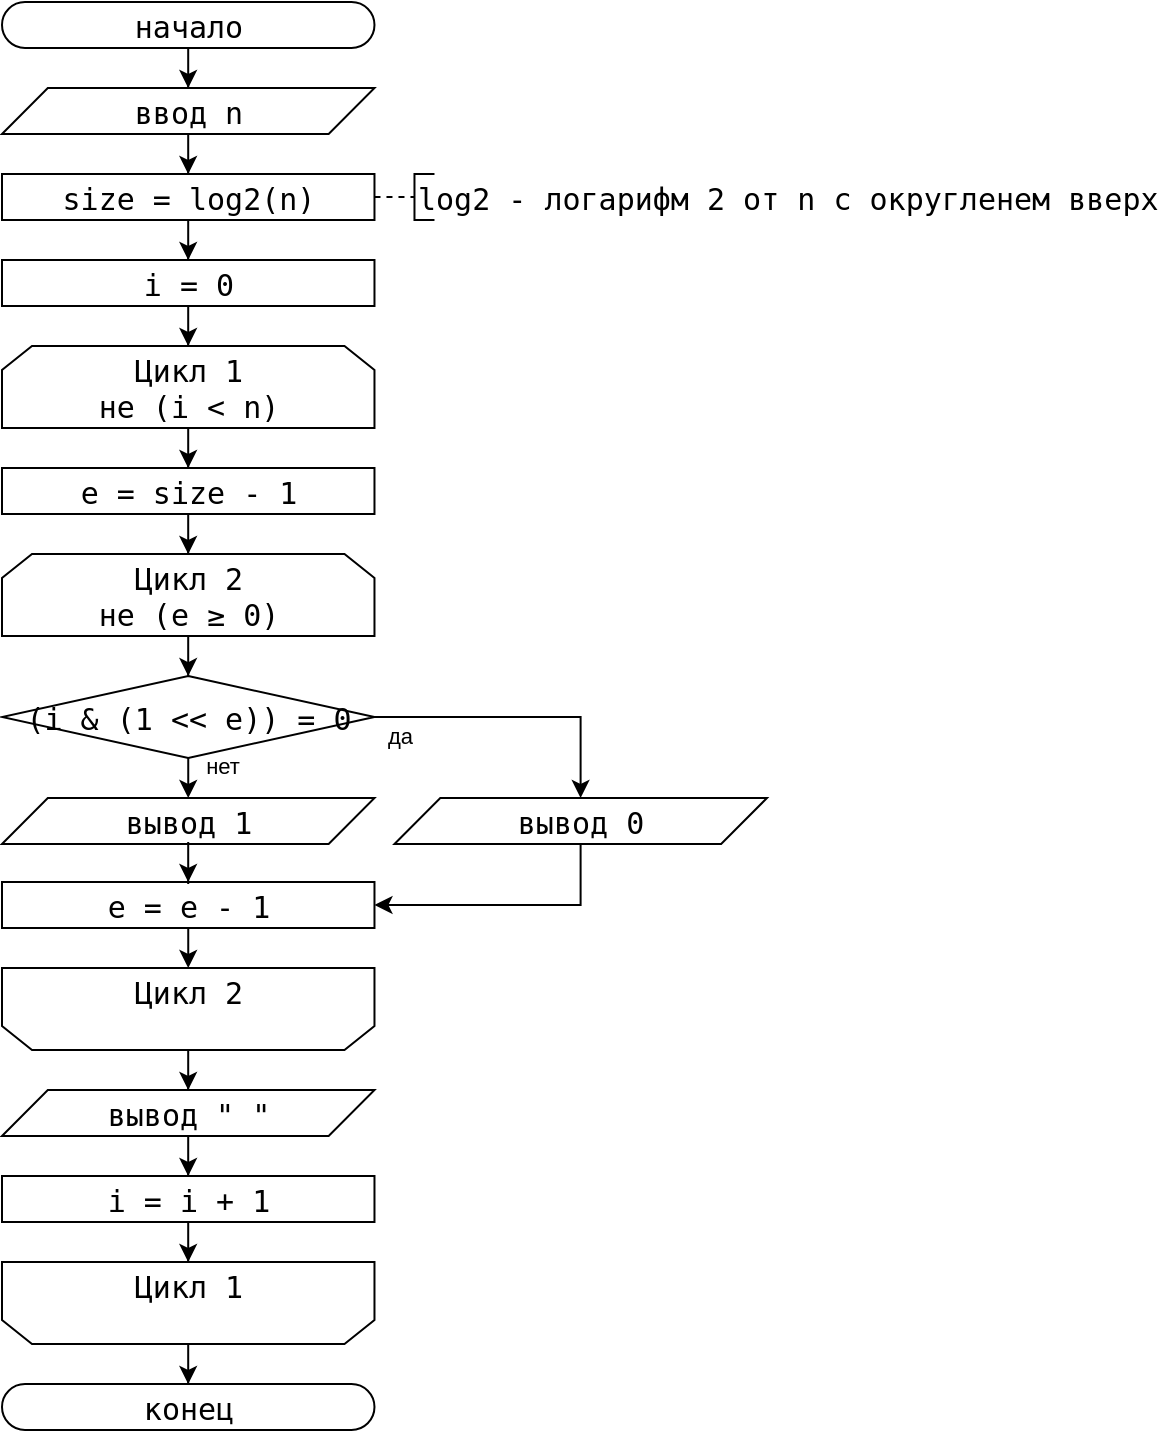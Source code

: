 <mxfile version="24.7.17">
  <diagram id="page1" name="Page-1">
    <mxGraphModel dx="1793" dy="1098" grid="1" gridSize="10" guides="1" tooltips="1" connect="1" arrows="1" fold="1" page="1" pageScale="1" pageWidth="827" pageHeight="1169" math="0" shadow="0">
      <root>
        <mxCell id="0" />
        <mxCell id="1" parent="0" />
        <mxCell id="19" value="начало" style="fontSize=15;strokeWidth=1;html=1;glass=0;shadow=0;fontFamily=monospace;arcSize=987;rounded=1;absoluteArcSize=1;" parent="1" vertex="1">
          <mxGeometry width="186.239" height="23" as="geometry" />
        </mxCell>
        <mxCell id="2" value="ввод n" style="fontSize=15;strokeWidth=1;html=1;glass=0;shadow=0;fontFamily=monospace;shape=parallelogram;perimeter=parallelogramPerimeter;size=0.123;" parent="1" vertex="1">
          <mxGeometry y="43" width="186.239" height="23" as="geometry" />
        </mxCell>
        <mxCell id="arrow-0" style="fontSize=15;strokeWidth=1;html=1;glass=0;shadow=0;rounded=0;orthogonalLoop=1;jettySize=auto;jumpStyle=sharp;edgeStyle=orthogonalEdgeStyle;" parent="1" source="19" target="2" edge="1">
          <mxGeometry relative="1" as="geometry" />
        </mxCell>
        <mxCell id="3" value="size = log2(n)" style="fontSize=15;strokeWidth=1;html=1;glass=0;shadow=0;fontFamily=monospace;" parent="1" vertex="1">
          <mxGeometry y="86" width="186.239" height="23" as="geometry" />
        </mxCell>
        <mxCell id="comment-3" value=" log2 - логарифм 2 от n с округленем вверх" style="fontSize=15;strokeWidth=1;html=1;glass=0;shadow=0;shape=mxgraph.flowchart.annotation_1;align=left;pointerEvents=1;hachureGap=4;fontFamily=monospace;" parent="1" vertex="1">
          <mxGeometry x="206.239" y="86" width="10" height="23" as="geometry" />
        </mxCell>
        <mxCell id="arrow-1" style="fontSize=15;strokeWidth=1;html=1;glass=0;shadow=0;rounded=0;orthogonalLoop=1;jettySize=auto;jumpStyle=sharp;dashed=1;endArrow=none;" parent="1" source="3" target="comment-3" edge="1">
          <mxGeometry relative="1" as="geometry" />
        </mxCell>
        <mxCell id="arrow-2" style="fontSize=15;strokeWidth=1;html=1;glass=0;shadow=0;rounded=0;orthogonalLoop=1;jettySize=auto;jumpStyle=sharp;edgeStyle=orthogonalEdgeStyle;" parent="1" source="2" target="3" edge="1">
          <mxGeometry relative="1" as="geometry" />
        </mxCell>
        <mxCell id="5" value="i = 0" style="fontSize=15;strokeWidth=1;html=1;glass=0;shadow=0;fontFamily=monospace;" parent="1" vertex="1">
          <mxGeometry y="129" width="186.239" height="23" as="geometry" />
        </mxCell>
        <mxCell id="arrow-3" style="fontSize=15;strokeWidth=1;html=1;glass=0;shadow=0;rounded=0;orthogonalLoop=1;jettySize=auto;jumpStyle=sharp;edgeStyle=orthogonalEdgeStyle;" parent="1" source="3" target="5" edge="1">
          <mxGeometry relative="1" as="geometry" />
        </mxCell>
        <mxCell id="9" value="e = size - 1" style="fontSize=15;strokeWidth=1;html=1;glass=0;shadow=0;fontFamily=monospace;" parent="1" vertex="1">
          <mxGeometry y="233" width="186.239" height="23" as="geometry" />
        </mxCell>
        <mxCell id="arrow-4" style="fontSize=15;strokeWidth=1;html=1;glass=0;shadow=0;rounded=0;orthogonalLoop=1;jettySize=auto;jumpStyle=sharp;edgeStyle=orthogonalEdgeStyle;" parent="1" source="7" target="9" edge="1">
          <mxGeometry relative="1" as="geometry" />
        </mxCell>
        <mxCell id="13" value="вывод 0" style="fontSize=15;strokeWidth=1;html=1;glass=0;shadow=0;fontFamily=monospace;shape=parallelogram;perimeter=parallelogramPerimeter;size=0.123;" parent="1" vertex="1">
          <mxGeometry x="196.239" y="398" width="186.239" height="23" as="geometry" />
        </mxCell>
        <mxCell id="arrow-5" style="fontSize=15;strokeWidth=1;html=1;glass=0;shadow=0;rounded=0;orthogonalLoop=1;jettySize=auto;jumpStyle=sharp;edgeStyle=orthogonalEdgeStyle;" parent="1" source="12" target="13" edge="1">
          <mxGeometry relative="1" as="geometry" />
        </mxCell>
        <mxCell id="label-5" value="да" style="fontSize=15;strokeWidth=1;html=1;glass=0;shadow=0;edgeLabel;align=left;verticalAlign=top;resizable=0;points=[];" parent="arrow-5" vertex="1" connectable="0">
          <mxGeometry x="-1" y="-1" relative="1" as="geometry">
            <mxPoint x="5" y="-5" as="offset" />
          </mxGeometry>
        </mxCell>
        <mxCell id="14" value="вывод 1" style="fontSize=15;strokeWidth=1;html=1;glass=0;shadow=0;fontFamily=monospace;shape=parallelogram;perimeter=parallelogramPerimeter;size=0.123;" parent="1" vertex="1">
          <mxGeometry y="398" width="186.239" height="23" as="geometry" />
        </mxCell>
        <mxCell id="Gh2XRXGt75pB-TcHv5uL-20" style="edgeStyle=orthogonalEdgeStyle;rounded=0;orthogonalLoop=1;jettySize=auto;html=1;exitX=0.5;exitY=1;exitDx=0;exitDy=0;entryX=0.5;entryY=0;entryDx=0;entryDy=0;" edge="1" parent="1" source="12" target="14">
          <mxGeometry relative="1" as="geometry" />
        </mxCell>
        <mxCell id="Gh2XRXGt75pB-TcHv5uL-22" value="нет" style="edgeLabel;html=1;align=center;verticalAlign=middle;resizable=0;points=[];" vertex="1" connectable="0" parent="Gh2XRXGt75pB-TcHv5uL-20">
          <mxGeometry x="-0.674" relative="1" as="geometry">
            <mxPoint x="17" as="offset" />
          </mxGeometry>
        </mxCell>
        <mxCell id="12" value="(i &amp;amp; (1 &amp;lt;&amp;lt; e)) = 0" style="fontSize=15;strokeWidth=1;html=1;glass=0;shadow=0;fontFamily=monospace;rhombus;" parent="1" vertex="1">
          <mxGeometry y="337" width="186.239" height="41" as="geometry" />
        </mxCell>
        <mxCell id="arrow-7" style="fontSize=15;strokeWidth=1;html=1;glass=0;shadow=0;rounded=0;orthogonalLoop=1;jettySize=auto;jumpStyle=sharp;edgeStyle=orthogonalEdgeStyle;" parent="1" source="11" target="12" edge="1">
          <mxGeometry relative="1" as="geometry" />
        </mxCell>
        <mxCell id="Gh2XRXGt75pB-TcHv5uL-21" style="edgeStyle=orthogonalEdgeStyle;rounded=0;orthogonalLoop=1;jettySize=auto;html=1;exitX=0.5;exitY=1;exitDx=0;exitDy=0;entryX=0.5;entryY=1;entryDx=0;entryDy=0;" edge="1" parent="1" source="10" target="15">
          <mxGeometry relative="1" as="geometry" />
        </mxCell>
        <mxCell id="10" value="e = e - 1 " style="fontSize=15;strokeWidth=1;html=1;glass=0;shadow=0;fontFamily=monospace;" parent="1" vertex="1">
          <mxGeometry y="440" width="186.239" height="23" as="geometry" />
        </mxCell>
        <mxCell id="arrow-8" style="fontSize=15;strokeWidth=1;html=1;glass=0;shadow=0;rounded=0;orthogonalLoop=1;jettySize=auto;jumpStyle=sharp;edgeStyle=orthogonalEdgeStyle;" parent="1" source="13" target="10" edge="1">
          <mxGeometry relative="1" as="geometry">
            <Array as="points">
              <mxPoint x="289.358" y="421" />
            </Array>
          </mxGeometry>
        </mxCell>
        <mxCell id="arrow-9" style="fontSize=15;strokeWidth=1;html=1;glass=0;shadow=0;rounded=0;orthogonalLoop=1;jettySize=auto;jumpStyle=sharp;edgeStyle=orthogonalEdgeStyle;" parent="1" source="14" target="10" edge="1">
          <mxGeometry relative="1" as="geometry" />
        </mxCell>
        <mxCell id="11" value="Цикл 2&#xa;не (e ≥ 0)" style="fontSize=15;strokeWidth=1;html=1;glass=0;shadow=0;fontFamily=monospace;shape=loopLimit;direction=east;size=15" parent="1" vertex="1">
          <mxGeometry y="276" width="186.239" height="41" as="geometry" />
        </mxCell>
        <mxCell id="arrow-10" style="fontSize=15;strokeWidth=1;html=1;glass=0;shadow=0;rounded=0;orthogonalLoop=1;jettySize=auto;jumpStyle=sharp;edgeStyle=orthogonalEdgeStyle;" parent="1" source="9" target="11" edge="1">
          <mxGeometry relative="1" as="geometry" />
        </mxCell>
        <mxCell id="15" value="Цикл 2&#xa;" style="fontSize=15;strokeWidth=1;html=1;glass=0;shadow=0;fontFamily=monospace;shape=loopLimit;direction=west;size=15" parent="1" vertex="1">
          <mxGeometry y="483" width="186.239" height="41" as="geometry" />
        </mxCell>
        <mxCell id="16" value="вывод &quot; &quot;" style="fontSize=15;strokeWidth=1;html=1;glass=0;shadow=0;fontFamily=monospace;shape=parallelogram;perimeter=parallelogramPerimeter;size=0.123;" parent="1" vertex="1">
          <mxGeometry y="544" width="186.239" height="23" as="geometry" />
        </mxCell>
        <mxCell id="arrow-11" style="fontSize=15;strokeWidth=1;html=1;glass=0;shadow=0;rounded=0;orthogonalLoop=1;jettySize=auto;jumpStyle=sharp;edgeStyle=orthogonalEdgeStyle;" parent="1" source="15" target="16" edge="1">
          <mxGeometry relative="1" as="geometry" />
        </mxCell>
        <mxCell id="6" value="i = i + 1 " style="fontSize=15;strokeWidth=1;html=1;glass=0;shadow=0;fontFamily=monospace;" parent="1" vertex="1">
          <mxGeometry y="587" width="186.239" height="23" as="geometry" />
        </mxCell>
        <mxCell id="arrow-12" style="fontSize=15;strokeWidth=1;html=1;glass=0;shadow=0;rounded=0;orthogonalLoop=1;jettySize=auto;jumpStyle=sharp;edgeStyle=orthogonalEdgeStyle;" parent="1" source="16" target="6" edge="1">
          <mxGeometry relative="1" as="geometry" />
        </mxCell>
        <mxCell id="7" value="Цикл 1&#xa;не (i &lt; n)" style="fontSize=15;strokeWidth=1;html=1;glass=0;shadow=0;fontFamily=monospace;shape=loopLimit;direction=east;size=15" parent="1" vertex="1">
          <mxGeometry y="172" width="186.239" height="41" as="geometry" />
        </mxCell>
        <mxCell id="arrow-13" style="fontSize=15;strokeWidth=1;html=1;glass=0;shadow=0;rounded=0;orthogonalLoop=1;jettySize=auto;jumpStyle=sharp;edgeStyle=orthogonalEdgeStyle;" parent="1" source="5" target="7" edge="1">
          <mxGeometry relative="1" as="geometry" />
        </mxCell>
        <mxCell id="17" value="Цикл 1&#xa;" style="fontSize=15;strokeWidth=1;html=1;glass=0;shadow=0;fontFamily=monospace;shape=loopLimit;direction=west;size=15" parent="1" vertex="1">
          <mxGeometry y="630" width="186.239" height="41" as="geometry" />
        </mxCell>
        <mxCell id="arrow-14" style="fontSize=15;strokeWidth=1;html=1;glass=0;shadow=0;rounded=0;orthogonalLoop=1;jettySize=auto;jumpStyle=sharp;edgeStyle=orthogonalEdgeStyle;" parent="1" source="6" target="17" edge="1">
          <mxGeometry relative="1" as="geometry" />
        </mxCell>
        <mxCell id="20" value="конец" style="fontSize=15;strokeWidth=1;html=1;glass=0;shadow=0;fontFamily=monospace;arcSize=987;rounded=1;absoluteArcSize=1;" parent="1" vertex="1">
          <mxGeometry y="691" width="186.239" height="23" as="geometry" />
        </mxCell>
        <mxCell id="arrow-15" style="fontSize=15;strokeWidth=1;html=1;glass=0;shadow=0;rounded=0;orthogonalLoop=1;jettySize=auto;jumpStyle=sharp;edgeStyle=orthogonalEdgeStyle;" parent="1" source="17" target="20" edge="1">
          <mxGeometry relative="1" as="geometry" />
        </mxCell>
      </root>
    </mxGraphModel>
  </diagram>
</mxfile>

